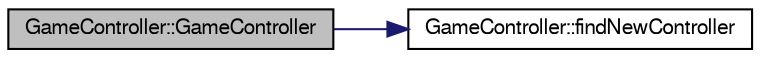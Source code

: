 digraph "GameController::GameController"
{
  edge [fontname="FreeSans",fontsize="10",labelfontname="FreeSans",labelfontsize="10"];
  node [fontname="FreeSans",fontsize="10",shape=record];
  rankdir="LR";
  Node1 [label="GameController::GameController",height=0.2,width=0.4,color="black", fillcolor="grey75", style="filled", fontcolor="black"];
  Node1 -> Node2 [color="midnightblue",fontsize="10",style="solid",fontname="FreeSans"];
  Node2 [label="GameController::findNewController",height=0.2,width=0.4,color="black", fillcolor="white", style="filled",URL="$d1/d8b/class_game_controller.html#aa1bd5962901edc330382cc8b2239e777"];
}
